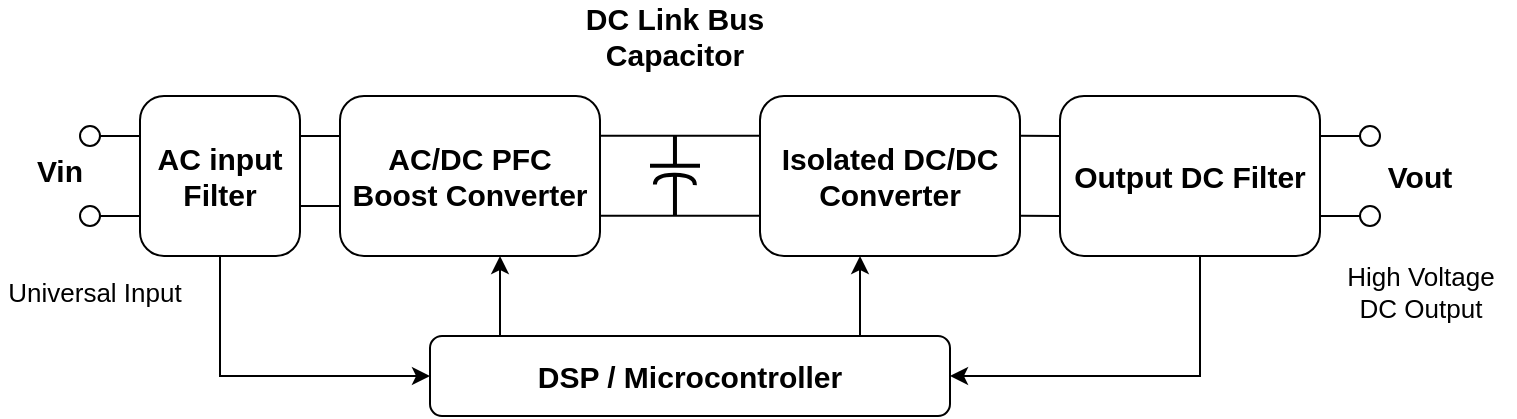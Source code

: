 <mxfile version="20.3.0" type="device"><diagram id="W70972inQdbn3EJ2LXBJ" name="Page-1"><mxGraphModel dx="935" dy="571" grid="0" gridSize="5" guides="1" tooltips="1" connect="1" arrows="1" fold="1" page="1" pageScale="1" pageWidth="827" pageHeight="583" math="0" shadow="0"><root><mxCell id="0"/><mxCell id="1" parent="0"/><mxCell id="qM_NXRlGB63B8U6SUKHd-67" style="edgeStyle=orthogonalEdgeStyle;rounded=0;orthogonalLoop=1;jettySize=auto;html=1;entryX=0;entryY=0.5;entryDx=0;entryDy=0;strokeWidth=1;" parent="1" source="VEQR9jKePq6qiFy0wrTk-1" target="qM_NXRlGB63B8U6SUKHd-65" edge="1"><mxGeometry relative="1" as="geometry"><Array as="points"><mxPoint x="140" y="260"/></Array></mxGeometry></mxCell><mxCell id="VEQR9jKePq6qiFy0wrTk-1" value="&lt;span style=&quot;font-size: 15px;&quot;&gt;&lt;b&gt;AC input Filter&lt;/b&gt;&lt;/span&gt;" style="rounded=1;whiteSpace=wrap;html=1;fillColor=none;" parent="1" vertex="1"><mxGeometry x="100" y="120" width="80" height="80" as="geometry"/></mxCell><mxCell id="qM_NXRlGB63B8U6SUKHd-6" value="&lt;span style=&quot;font-size: 15px;&quot;&gt;&lt;b&gt;AC/DC PFC Boost Converter&lt;br&gt;&lt;/b&gt;&lt;/span&gt;" style="rounded=1;whiteSpace=wrap;html=1;fillColor=none;" parent="1" vertex="1"><mxGeometry x="200" y="120" width="130" height="80" as="geometry"/></mxCell><mxCell id="qM_NXRlGB63B8U6SUKHd-28" value="&lt;span style=&quot;font-size: 15px;&quot;&gt;&lt;b&gt;Isolated DC/DC Converter&lt;br&gt;&lt;/b&gt;&lt;/span&gt;" style="rounded=1;whiteSpace=wrap;html=1;fillColor=none;" parent="1" vertex="1"><mxGeometry x="410" y="120" width="130" height="80" as="geometry"/></mxCell><mxCell id="qM_NXRlGB63B8U6SUKHd-66" style="edgeStyle=orthogonalEdgeStyle;rounded=0;orthogonalLoop=1;jettySize=auto;html=1;entryX=1;entryY=0.5;entryDx=0;entryDy=0;strokeWidth=1;" parent="1" source="qM_NXRlGB63B8U6SUKHd-29" target="qM_NXRlGB63B8U6SUKHd-65" edge="1"><mxGeometry relative="1" as="geometry"><Array as="points"><mxPoint x="630" y="260"/></Array></mxGeometry></mxCell><mxCell id="qM_NXRlGB63B8U6SUKHd-29" value="&lt;span style=&quot;font-size: 15px;&quot;&gt;&lt;b&gt;Output DC Filter&lt;br&gt;&lt;/b&gt;&lt;/span&gt;" style="rounded=1;whiteSpace=wrap;html=1;fillColor=none;" parent="1" vertex="1"><mxGeometry x="560" y="120" width="130" height="80" as="geometry"/></mxCell><mxCell id="qM_NXRlGB63B8U6SUKHd-31" value="" style="endArrow=none;html=1;rounded=0;strokeWidth=2;fontStyle=1" parent="1" edge="1"><mxGeometry width="50" height="50" relative="1" as="geometry"><mxPoint x="355" y="154.88" as="sourcePoint"/><mxPoint x="380" y="154.88" as="targetPoint"/></mxGeometry></mxCell><mxCell id="qM_NXRlGB63B8U6SUKHd-36" value="" style="endArrow=none;html=1;rounded=0;strokeWidth=2;" parent="1" edge="1"><mxGeometry width="50" height="50" relative="1" as="geometry"><mxPoint x="367.48" y="154.88" as="sourcePoint"/><mxPoint x="367.48" y="139.88" as="targetPoint"/></mxGeometry></mxCell><mxCell id="qM_NXRlGB63B8U6SUKHd-37" value="" style="endArrow=none;html=1;rounded=0;strokeWidth=2;" parent="1" edge="1"><mxGeometry width="50" height="50" relative="1" as="geometry"><mxPoint x="367.48" y="179.88" as="sourcePoint"/><mxPoint x="367.48" y="159.88" as="targetPoint"/></mxGeometry></mxCell><mxCell id="qM_NXRlGB63B8U6SUKHd-41" value="" style="shape=requiredInterface;html=1;verticalLabelPosition=bottom;sketch=0;strokeWidth=2;rotation=-89;" parent="1" vertex="1"><mxGeometry x="365" y="151.88" width="5" height="20" as="geometry"/></mxCell><mxCell id="qM_NXRlGB63B8U6SUKHd-44" value="" style="endArrow=none;html=1;rounded=0;strokeWidth=1;" parent="1" edge="1"><mxGeometry width="50" height="50" relative="1" as="geometry"><mxPoint x="180" y="140" as="sourcePoint"/><mxPoint x="200" y="140" as="targetPoint"/></mxGeometry></mxCell><mxCell id="qM_NXRlGB63B8U6SUKHd-45" value="" style="endArrow=none;html=1;rounded=0;strokeWidth=1;" parent="1" edge="1"><mxGeometry width="50" height="50" relative="1" as="geometry"><mxPoint x="180" y="175" as="sourcePoint"/><mxPoint x="200" y="175" as="targetPoint"/></mxGeometry></mxCell><mxCell id="qM_NXRlGB63B8U6SUKHd-46" value="" style="endArrow=none;html=1;rounded=0;strokeWidth=1;entryX=0;entryY=0.25;entryDx=0;entryDy=0;" parent="1" edge="1"><mxGeometry width="50" height="50" relative="1" as="geometry"><mxPoint x="330" y="139.88" as="sourcePoint"/><mxPoint x="410" y="139.88" as="targetPoint"/></mxGeometry></mxCell><mxCell id="qM_NXRlGB63B8U6SUKHd-47" value="" style="endArrow=none;html=1;rounded=0;strokeWidth=1;entryX=0;entryY=0.25;entryDx=0;entryDy=0;" parent="1" edge="1"><mxGeometry width="50" height="50" relative="1" as="geometry"><mxPoint x="330" y="179.88" as="sourcePoint"/><mxPoint x="410" y="179.88" as="targetPoint"/></mxGeometry></mxCell><mxCell id="qM_NXRlGB63B8U6SUKHd-49" value="" style="endArrow=none;html=1;rounded=0;strokeWidth=1;" parent="1" edge="1"><mxGeometry width="50" height="50" relative="1" as="geometry"><mxPoint x="540" y="139.89" as="sourcePoint"/><mxPoint x="560" y="140" as="targetPoint"/></mxGeometry></mxCell><mxCell id="qM_NXRlGB63B8U6SUKHd-50" value="" style="endArrow=none;html=1;rounded=0;strokeWidth=1;" parent="1" edge="1"><mxGeometry width="50" height="50" relative="1" as="geometry"><mxPoint x="540" y="179.89" as="sourcePoint"/><mxPoint x="560" y="180" as="targetPoint"/></mxGeometry></mxCell><mxCell id="qM_NXRlGB63B8U6SUKHd-51" value="" style="endArrow=none;html=1;rounded=0;strokeWidth=1;" parent="1" edge="1"><mxGeometry width="50" height="50" relative="1" as="geometry"><mxPoint x="70" y="140" as="sourcePoint"/><mxPoint x="100.0" y="140" as="targetPoint"/></mxGeometry></mxCell><mxCell id="qM_NXRlGB63B8U6SUKHd-52" value="" style="ellipse;whiteSpace=wrap;html=1;aspect=fixed;strokeWidth=1;" parent="1" vertex="1"><mxGeometry x="70" y="135" width="10" height="10" as="geometry"/></mxCell><mxCell id="qM_NXRlGB63B8U6SUKHd-53" value="" style="endArrow=none;html=1;rounded=0;strokeWidth=1;" parent="1" edge="1"><mxGeometry width="50" height="50" relative="1" as="geometry"><mxPoint x="70" y="180" as="sourcePoint"/><mxPoint x="100.0" y="180" as="targetPoint"/></mxGeometry></mxCell><mxCell id="qM_NXRlGB63B8U6SUKHd-54" value="" style="ellipse;whiteSpace=wrap;html=1;aspect=fixed;strokeWidth=1;" parent="1" vertex="1"><mxGeometry x="70" y="175" width="10" height="10" as="geometry"/></mxCell><mxCell id="qM_NXRlGB63B8U6SUKHd-57" value="" style="endArrow=none;html=1;rounded=0;strokeWidth=1;" parent="1" edge="1"><mxGeometry width="50" height="50" relative="1" as="geometry"><mxPoint x="690" y="139.94" as="sourcePoint"/><mxPoint x="720" y="139.94" as="targetPoint"/></mxGeometry></mxCell><mxCell id="qM_NXRlGB63B8U6SUKHd-58" value="" style="ellipse;whiteSpace=wrap;html=1;aspect=fixed;strokeWidth=1;" parent="1" vertex="1"><mxGeometry x="710" y="135" width="10" height="10" as="geometry"/></mxCell><mxCell id="qM_NXRlGB63B8U6SUKHd-59" value="" style="endArrow=none;html=1;rounded=0;strokeWidth=1;" parent="1" edge="1"><mxGeometry width="50" height="50" relative="1" as="geometry"><mxPoint x="690" y="179.94" as="sourcePoint"/><mxPoint x="720" y="179.94" as="targetPoint"/></mxGeometry></mxCell><mxCell id="qM_NXRlGB63B8U6SUKHd-60" value="" style="ellipse;whiteSpace=wrap;html=1;aspect=fixed;strokeWidth=1;" parent="1" vertex="1"><mxGeometry x="710" y="175" width="10" height="10" as="geometry"/></mxCell><mxCell id="qM_NXRlGB63B8U6SUKHd-62" value="&lt;b style=&quot;font-size: 15px;&quot;&gt;Vout&lt;/b&gt;" style="text;html=1;strokeColor=none;fillColor=none;align=center;verticalAlign=middle;whiteSpace=wrap;rounded=0;strokeWidth=1;" parent="1" vertex="1"><mxGeometry x="710" y="145" width="60" height="30" as="geometry"/></mxCell><mxCell id="qM_NXRlGB63B8U6SUKHd-63" value="&lt;b style=&quot;font-size: 15px;&quot;&gt;Vin&lt;/b&gt;" style="text;html=1;strokeColor=none;fillColor=none;align=center;verticalAlign=middle;whiteSpace=wrap;rounded=0;strokeWidth=1;" parent="1" vertex="1"><mxGeometry x="30" y="142" width="60" height="30" as="geometry"/></mxCell><mxCell id="qM_NXRlGB63B8U6SUKHd-64" value="&lt;b style=&quot;font-size: 15px;&quot;&gt;DC Link Bus Capacitor&lt;/b&gt;" style="text;html=1;strokeColor=none;fillColor=none;align=center;verticalAlign=middle;whiteSpace=wrap;rounded=0;strokeWidth=1;" parent="1" vertex="1"><mxGeometry x="315" y="75" width="105" height="30" as="geometry"/></mxCell><mxCell id="qM_NXRlGB63B8U6SUKHd-69" style="edgeStyle=orthogonalEdgeStyle;rounded=0;orthogonalLoop=1;jettySize=auto;html=1;strokeWidth=1;" parent="1" source="qM_NXRlGB63B8U6SUKHd-65" edge="1"><mxGeometry relative="1" as="geometry"><mxPoint x="460" y="200" as="targetPoint"/><Array as="points"><mxPoint x="460" y="200"/></Array></mxGeometry></mxCell><mxCell id="qM_NXRlGB63B8U6SUKHd-65" value="&lt;span style=&quot;font-size: 15px;&quot;&gt;&lt;b&gt;DSP / Microcontroller&lt;br&gt;&lt;/b&gt;&lt;/span&gt;" style="rounded=1;whiteSpace=wrap;html=1;fillColor=none;" parent="1" vertex="1"><mxGeometry x="245" y="240" width="260" height="40" as="geometry"/></mxCell><mxCell id="qM_NXRlGB63B8U6SUKHd-70" style="edgeStyle=orthogonalEdgeStyle;rounded=0;orthogonalLoop=1;jettySize=auto;html=1;strokeWidth=1;" parent="1" edge="1"><mxGeometry relative="1" as="geometry"><mxPoint x="280" y="240" as="sourcePoint"/><mxPoint x="280" y="200" as="targetPoint"/><Array as="points"><mxPoint x="280" y="200"/></Array></mxGeometry></mxCell><mxCell id="qM_NXRlGB63B8U6SUKHd-71" value="&lt;font style=&quot;font-size: 13px;&quot;&gt;High Voltage DC Output&lt;/font&gt;" style="text;html=1;strokeColor=none;fillColor=none;align=center;verticalAlign=middle;whiteSpace=wrap;rounded=0;strokeWidth=1;" parent="1" vertex="1"><mxGeometry x="692.5" y="200" width="95" height="35" as="geometry"/></mxCell><mxCell id="qM_NXRlGB63B8U6SUKHd-72" value="&lt;font style=&quot;font-size: 13px;&quot;&gt;Universal Input&lt;/font&gt;" style="text;html=1;strokeColor=none;fillColor=none;align=center;verticalAlign=middle;whiteSpace=wrap;rounded=0;strokeWidth=1;" parent="1" vertex="1"><mxGeometry x="30" y="207.5" width="95" height="20" as="geometry"/></mxCell></root></mxGraphModel></diagram></mxfile>